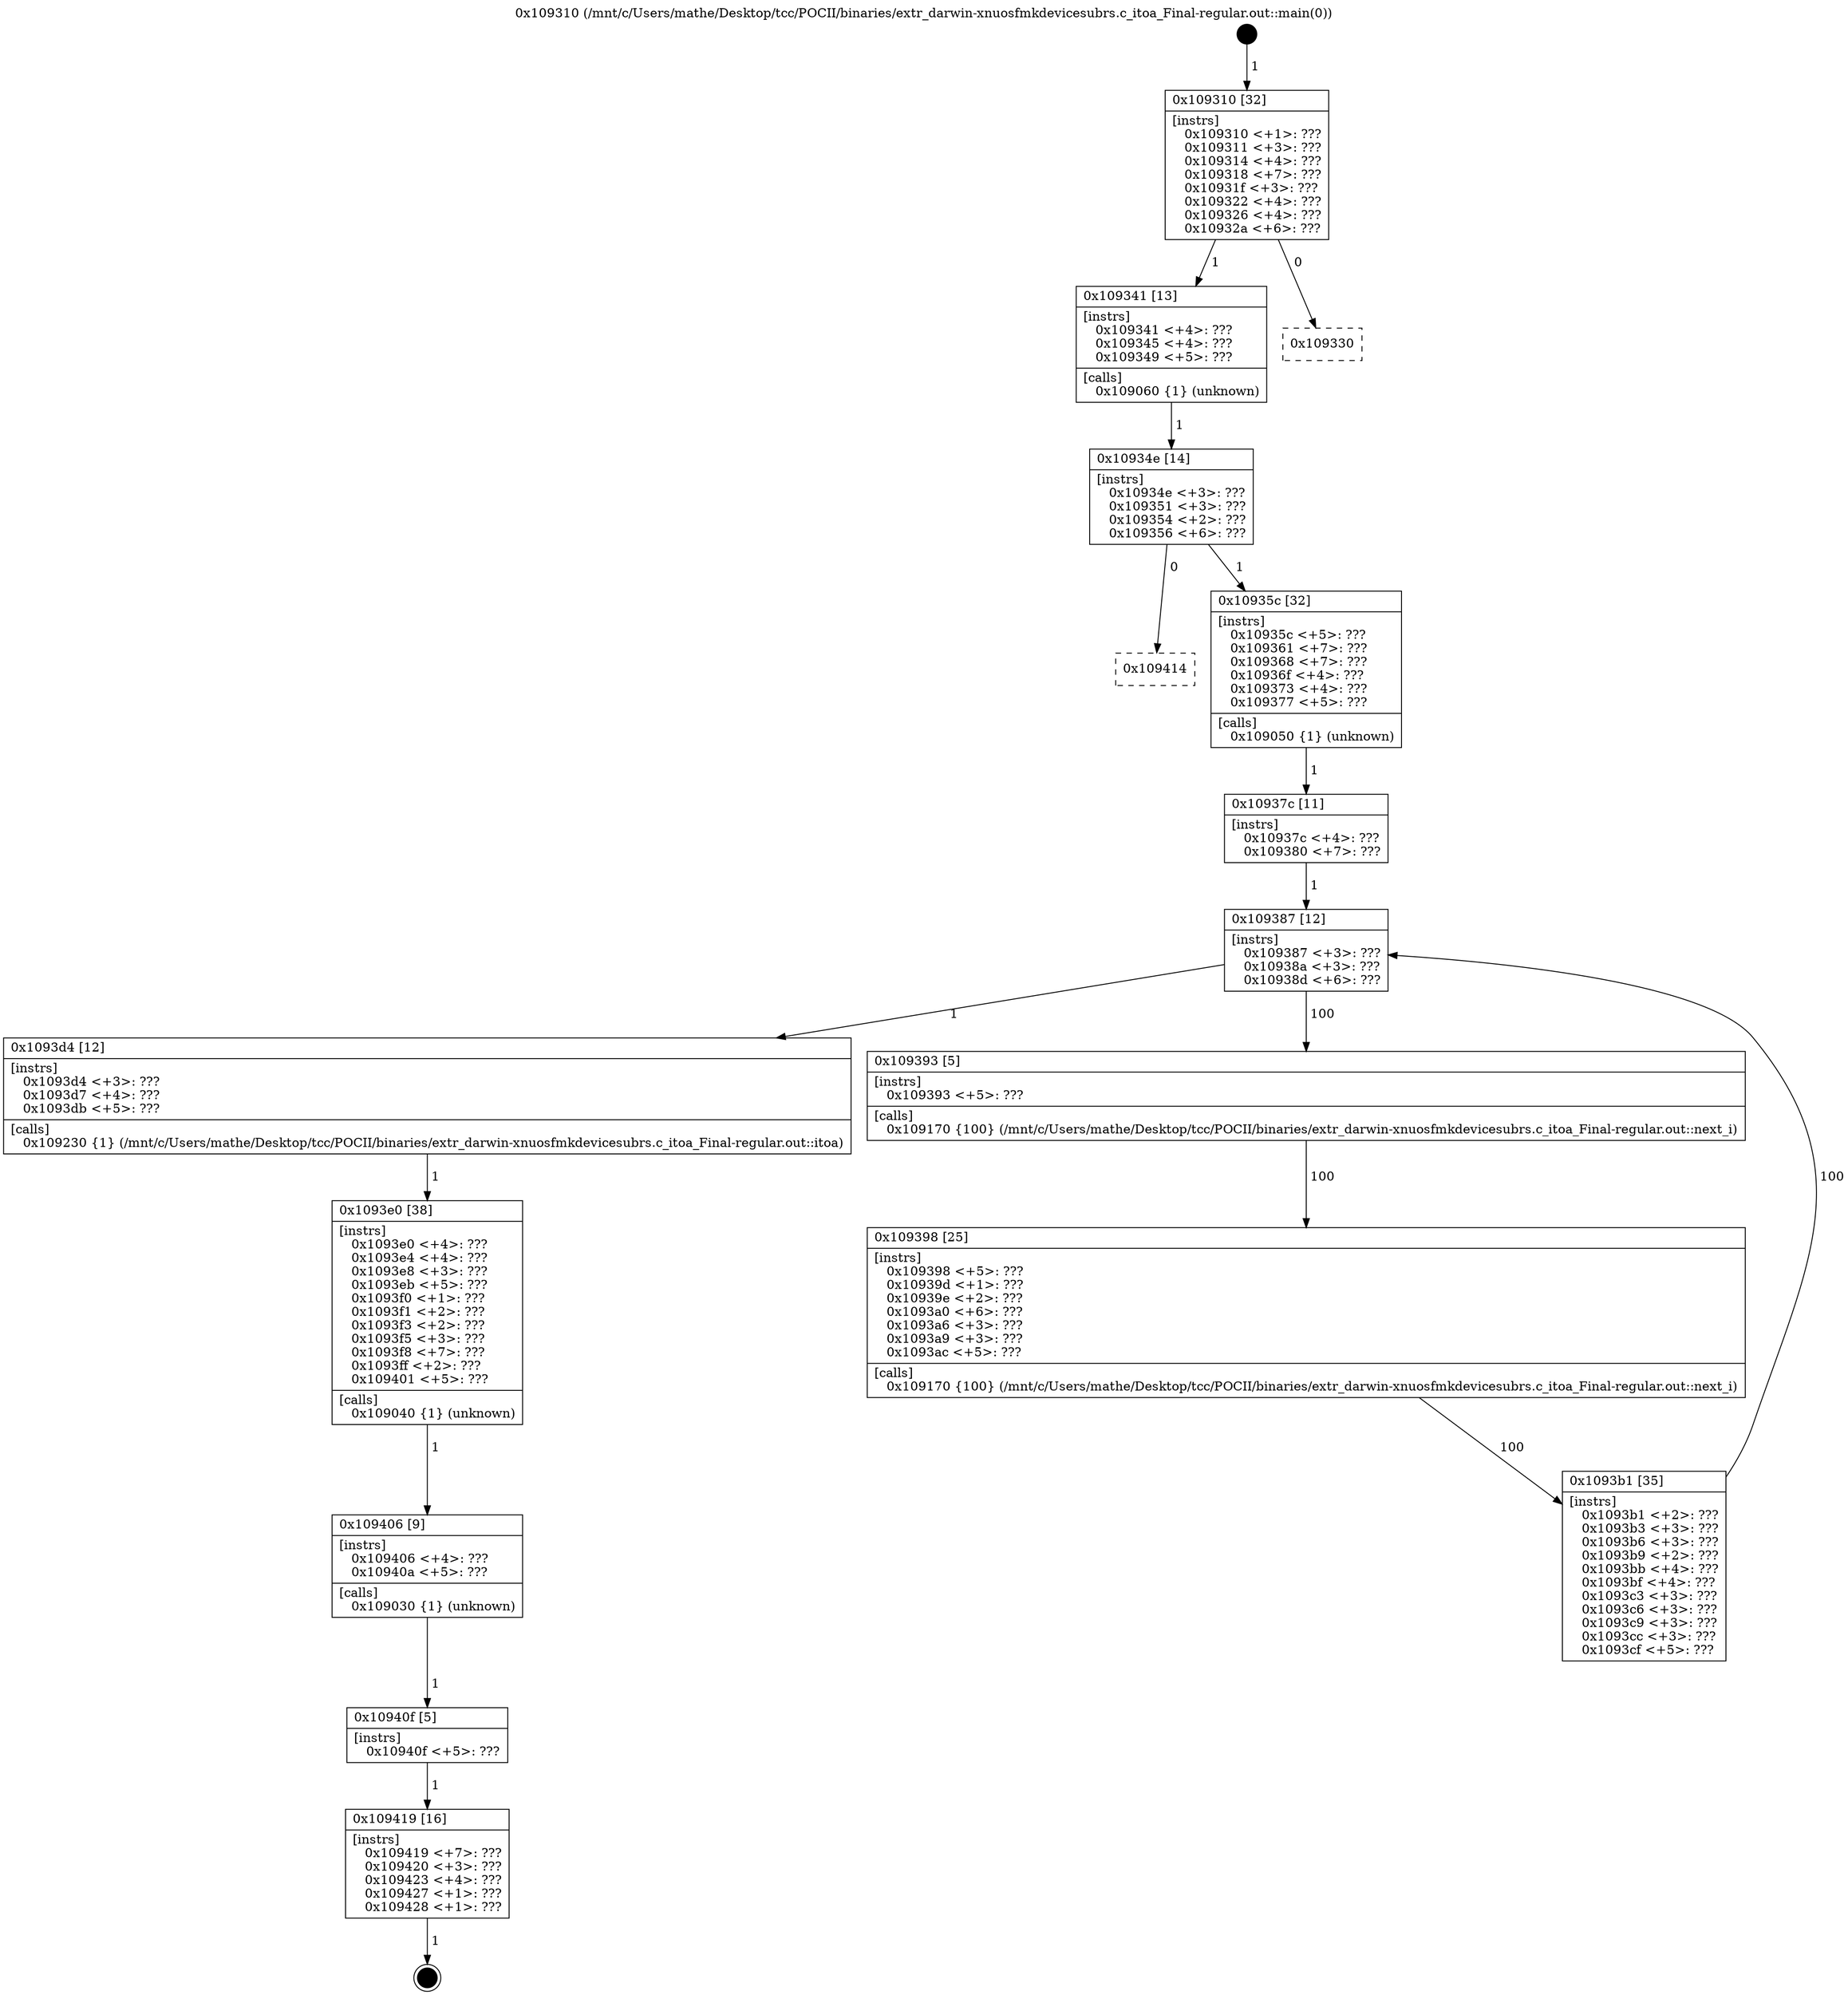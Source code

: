 digraph "0x109310" {
  label = "0x109310 (/mnt/c/Users/mathe/Desktop/tcc/POCII/binaries/extr_darwin-xnuosfmkdevicesubrs.c_itoa_Final-regular.out::main(0))"
  labelloc = "t"
  node[shape=record]

  Entry [label="",width=0.3,height=0.3,shape=circle,fillcolor=black,style=filled]
  "0x109310" [label="{
     0x109310 [32]\l
     | [instrs]\l
     &nbsp;&nbsp;0x109310 \<+1\>: ???\l
     &nbsp;&nbsp;0x109311 \<+3\>: ???\l
     &nbsp;&nbsp;0x109314 \<+4\>: ???\l
     &nbsp;&nbsp;0x109318 \<+7\>: ???\l
     &nbsp;&nbsp;0x10931f \<+3\>: ???\l
     &nbsp;&nbsp;0x109322 \<+4\>: ???\l
     &nbsp;&nbsp;0x109326 \<+4\>: ???\l
     &nbsp;&nbsp;0x10932a \<+6\>: ???\l
  }"]
  "0x109341" [label="{
     0x109341 [13]\l
     | [instrs]\l
     &nbsp;&nbsp;0x109341 \<+4\>: ???\l
     &nbsp;&nbsp;0x109345 \<+4\>: ???\l
     &nbsp;&nbsp;0x109349 \<+5\>: ???\l
     | [calls]\l
     &nbsp;&nbsp;0x109060 \{1\} (unknown)\l
  }"]
  "0x109330" [label="{
     0x109330\l
  }", style=dashed]
  "0x10934e" [label="{
     0x10934e [14]\l
     | [instrs]\l
     &nbsp;&nbsp;0x10934e \<+3\>: ???\l
     &nbsp;&nbsp;0x109351 \<+3\>: ???\l
     &nbsp;&nbsp;0x109354 \<+2\>: ???\l
     &nbsp;&nbsp;0x109356 \<+6\>: ???\l
  }"]
  "0x109414" [label="{
     0x109414\l
  }", style=dashed]
  "0x10935c" [label="{
     0x10935c [32]\l
     | [instrs]\l
     &nbsp;&nbsp;0x10935c \<+5\>: ???\l
     &nbsp;&nbsp;0x109361 \<+7\>: ???\l
     &nbsp;&nbsp;0x109368 \<+7\>: ???\l
     &nbsp;&nbsp;0x10936f \<+4\>: ???\l
     &nbsp;&nbsp;0x109373 \<+4\>: ???\l
     &nbsp;&nbsp;0x109377 \<+5\>: ???\l
     | [calls]\l
     &nbsp;&nbsp;0x109050 \{1\} (unknown)\l
  }"]
  Exit [label="",width=0.3,height=0.3,shape=circle,fillcolor=black,style=filled,peripheries=2]
  "0x109387" [label="{
     0x109387 [12]\l
     | [instrs]\l
     &nbsp;&nbsp;0x109387 \<+3\>: ???\l
     &nbsp;&nbsp;0x10938a \<+3\>: ???\l
     &nbsp;&nbsp;0x10938d \<+6\>: ???\l
  }"]
  "0x1093d4" [label="{
     0x1093d4 [12]\l
     | [instrs]\l
     &nbsp;&nbsp;0x1093d4 \<+3\>: ???\l
     &nbsp;&nbsp;0x1093d7 \<+4\>: ???\l
     &nbsp;&nbsp;0x1093db \<+5\>: ???\l
     | [calls]\l
     &nbsp;&nbsp;0x109230 \{1\} (/mnt/c/Users/mathe/Desktop/tcc/POCII/binaries/extr_darwin-xnuosfmkdevicesubrs.c_itoa_Final-regular.out::itoa)\l
  }"]
  "0x109393" [label="{
     0x109393 [5]\l
     | [instrs]\l
     &nbsp;&nbsp;0x109393 \<+5\>: ???\l
     | [calls]\l
     &nbsp;&nbsp;0x109170 \{100\} (/mnt/c/Users/mathe/Desktop/tcc/POCII/binaries/extr_darwin-xnuosfmkdevicesubrs.c_itoa_Final-regular.out::next_i)\l
  }"]
  "0x109398" [label="{
     0x109398 [25]\l
     | [instrs]\l
     &nbsp;&nbsp;0x109398 \<+5\>: ???\l
     &nbsp;&nbsp;0x10939d \<+1\>: ???\l
     &nbsp;&nbsp;0x10939e \<+2\>: ???\l
     &nbsp;&nbsp;0x1093a0 \<+6\>: ???\l
     &nbsp;&nbsp;0x1093a6 \<+3\>: ???\l
     &nbsp;&nbsp;0x1093a9 \<+3\>: ???\l
     &nbsp;&nbsp;0x1093ac \<+5\>: ???\l
     | [calls]\l
     &nbsp;&nbsp;0x109170 \{100\} (/mnt/c/Users/mathe/Desktop/tcc/POCII/binaries/extr_darwin-xnuosfmkdevicesubrs.c_itoa_Final-regular.out::next_i)\l
  }"]
  "0x1093b1" [label="{
     0x1093b1 [35]\l
     | [instrs]\l
     &nbsp;&nbsp;0x1093b1 \<+2\>: ???\l
     &nbsp;&nbsp;0x1093b3 \<+3\>: ???\l
     &nbsp;&nbsp;0x1093b6 \<+3\>: ???\l
     &nbsp;&nbsp;0x1093b9 \<+2\>: ???\l
     &nbsp;&nbsp;0x1093bb \<+4\>: ???\l
     &nbsp;&nbsp;0x1093bf \<+4\>: ???\l
     &nbsp;&nbsp;0x1093c3 \<+3\>: ???\l
     &nbsp;&nbsp;0x1093c6 \<+3\>: ???\l
     &nbsp;&nbsp;0x1093c9 \<+3\>: ???\l
     &nbsp;&nbsp;0x1093cc \<+3\>: ???\l
     &nbsp;&nbsp;0x1093cf \<+5\>: ???\l
  }"]
  "0x10937c" [label="{
     0x10937c [11]\l
     | [instrs]\l
     &nbsp;&nbsp;0x10937c \<+4\>: ???\l
     &nbsp;&nbsp;0x109380 \<+7\>: ???\l
  }"]
  "0x1093e0" [label="{
     0x1093e0 [38]\l
     | [instrs]\l
     &nbsp;&nbsp;0x1093e0 \<+4\>: ???\l
     &nbsp;&nbsp;0x1093e4 \<+4\>: ???\l
     &nbsp;&nbsp;0x1093e8 \<+3\>: ???\l
     &nbsp;&nbsp;0x1093eb \<+5\>: ???\l
     &nbsp;&nbsp;0x1093f0 \<+1\>: ???\l
     &nbsp;&nbsp;0x1093f1 \<+2\>: ???\l
     &nbsp;&nbsp;0x1093f3 \<+2\>: ???\l
     &nbsp;&nbsp;0x1093f5 \<+3\>: ???\l
     &nbsp;&nbsp;0x1093f8 \<+7\>: ???\l
     &nbsp;&nbsp;0x1093ff \<+2\>: ???\l
     &nbsp;&nbsp;0x109401 \<+5\>: ???\l
     | [calls]\l
     &nbsp;&nbsp;0x109040 \{1\} (unknown)\l
  }"]
  "0x109406" [label="{
     0x109406 [9]\l
     | [instrs]\l
     &nbsp;&nbsp;0x109406 \<+4\>: ???\l
     &nbsp;&nbsp;0x10940a \<+5\>: ???\l
     | [calls]\l
     &nbsp;&nbsp;0x109030 \{1\} (unknown)\l
  }"]
  "0x10940f" [label="{
     0x10940f [5]\l
     | [instrs]\l
     &nbsp;&nbsp;0x10940f \<+5\>: ???\l
  }"]
  "0x109419" [label="{
     0x109419 [16]\l
     | [instrs]\l
     &nbsp;&nbsp;0x109419 \<+7\>: ???\l
     &nbsp;&nbsp;0x109420 \<+3\>: ???\l
     &nbsp;&nbsp;0x109423 \<+4\>: ???\l
     &nbsp;&nbsp;0x109427 \<+1\>: ???\l
     &nbsp;&nbsp;0x109428 \<+1\>: ???\l
  }"]
  Entry -> "0x109310" [label=" 1"]
  "0x109310" -> "0x109341" [label=" 1"]
  "0x109310" -> "0x109330" [label=" 0"]
  "0x109341" -> "0x10934e" [label=" 1"]
  "0x10934e" -> "0x109414" [label=" 0"]
  "0x10934e" -> "0x10935c" [label=" 1"]
  "0x109419" -> Exit [label=" 1"]
  "0x10935c" -> "0x10937c" [label=" 1"]
  "0x109387" -> "0x1093d4" [label=" 1"]
  "0x109387" -> "0x109393" [label=" 100"]
  "0x109393" -> "0x109398" [label=" 100"]
  "0x109398" -> "0x1093b1" [label=" 100"]
  "0x10937c" -> "0x109387" [label=" 1"]
  "0x1093b1" -> "0x109387" [label=" 100"]
  "0x1093d4" -> "0x1093e0" [label=" 1"]
  "0x1093e0" -> "0x109406" [label=" 1"]
  "0x109406" -> "0x10940f" [label=" 1"]
  "0x10940f" -> "0x109419" [label=" 1"]
}

